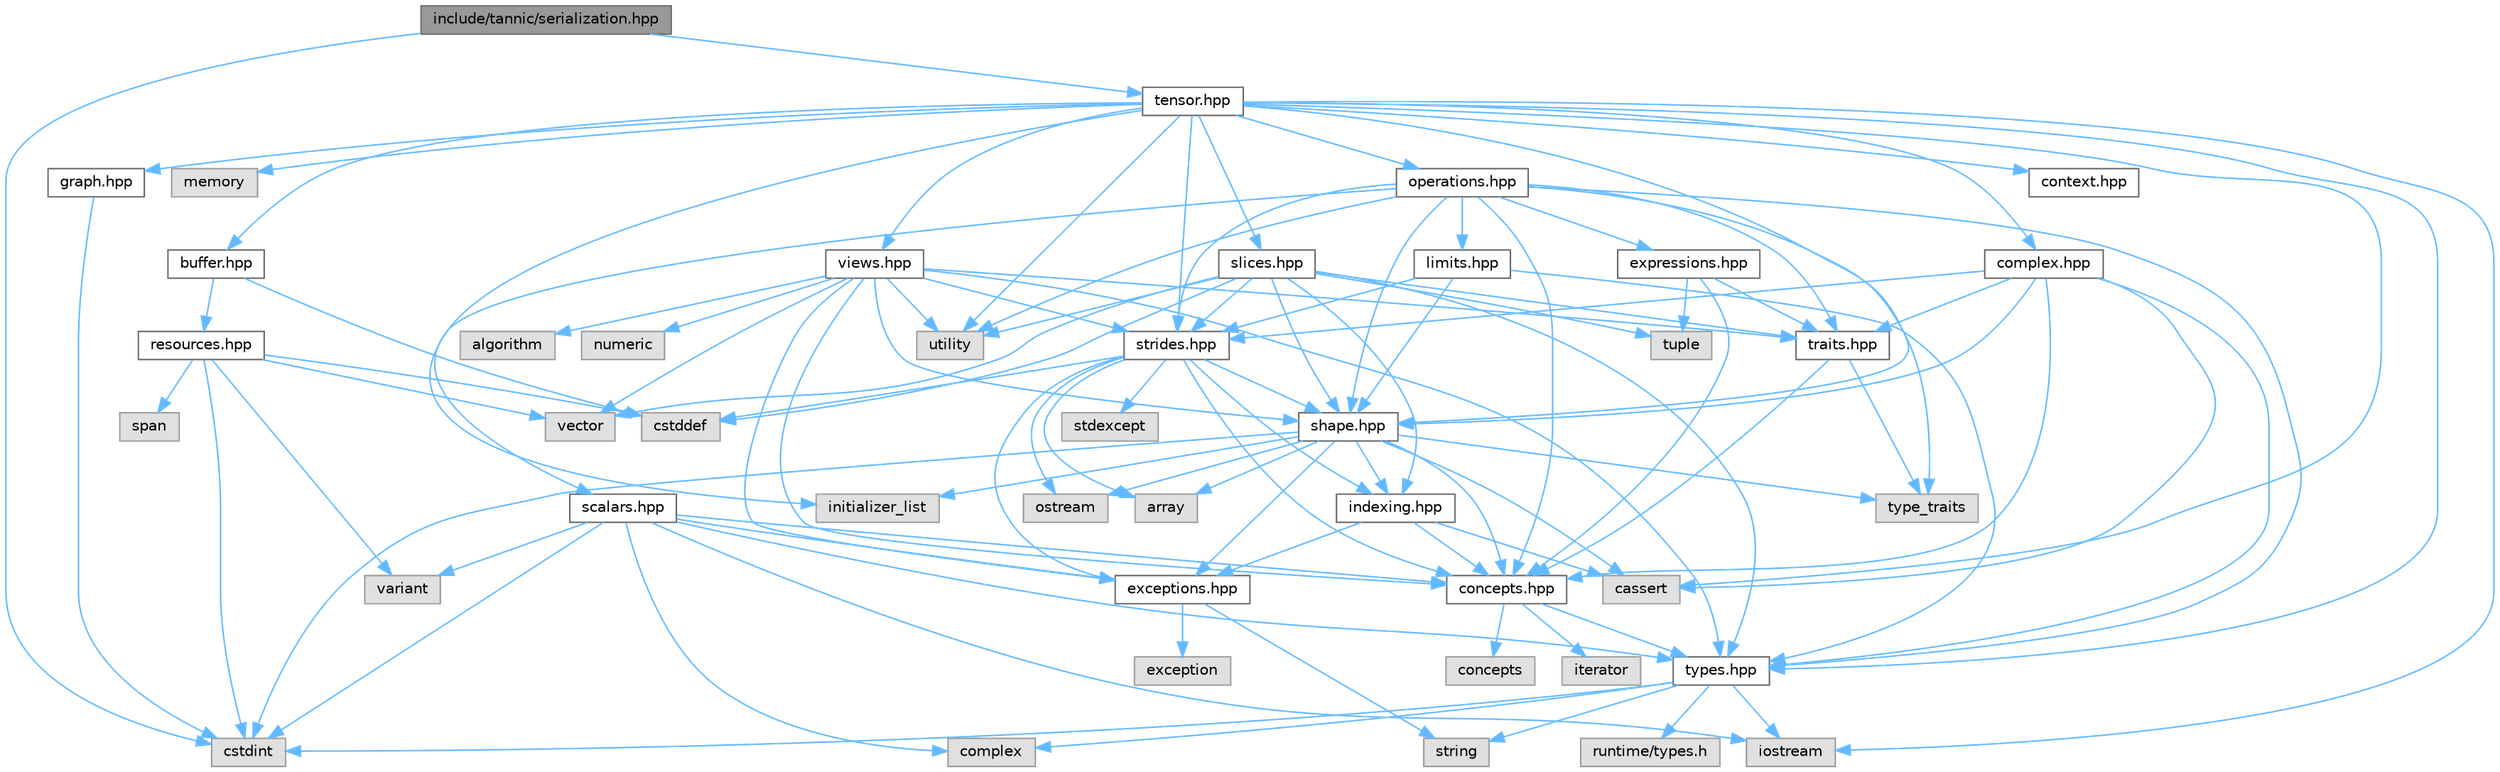 digraph "include/tannic/serialization.hpp"
{
 // LATEX_PDF_SIZE
  bgcolor="transparent";
  edge [fontname=Helvetica,fontsize=10,labelfontname=Helvetica,labelfontsize=10];
  node [fontname=Helvetica,fontsize=10,shape=box,height=0.2,width=0.4];
  Node1 [id="Node000001",label="include/tannic/serialization.hpp",height=0.2,width=0.4,color="gray40", fillcolor="grey60", style="filled", fontcolor="black",tooltip=" "];
  Node1 -> Node2 [id="edge1_Node000001_Node000002",color="steelblue1",style="solid",tooltip=" "];
  Node2 [id="Node000002",label="cstdint",height=0.2,width=0.4,color="grey60", fillcolor="#E0E0E0", style="filled",tooltip=" "];
  Node1 -> Node3 [id="edge2_Node000001_Node000003",color="steelblue1",style="solid",tooltip=" "];
  Node3 [id="Node000003",label="tensor.hpp",height=0.2,width=0.4,color="grey40", fillcolor="white", style="filled",URL="$d3/d8b/tensor_8hpp.html",tooltip=" "];
  Node3 -> Node4 [id="edge3_Node000003_Node000004",color="steelblue1",style="solid",tooltip=" "];
  Node4 [id="Node000004",label="iostream",height=0.2,width=0.4,color="grey60", fillcolor="#E0E0E0", style="filled",tooltip=" "];
  Node3 -> Node5 [id="edge4_Node000003_Node000005",color="steelblue1",style="solid",tooltip=" "];
  Node5 [id="Node000005",label="memory",height=0.2,width=0.4,color="grey60", fillcolor="#E0E0E0", style="filled",tooltip=" "];
  Node3 -> Node6 [id="edge5_Node000003_Node000006",color="steelblue1",style="solid",tooltip=" "];
  Node6 [id="Node000006",label="cassert",height=0.2,width=0.4,color="grey60", fillcolor="#E0E0E0", style="filled",tooltip=" "];
  Node3 -> Node7 [id="edge6_Node000003_Node000007",color="steelblue1",style="solid",tooltip=" "];
  Node7 [id="Node000007",label="utility",height=0.2,width=0.4,color="grey60", fillcolor="#E0E0E0", style="filled",tooltip=" "];
  Node3 -> Node8 [id="edge7_Node000003_Node000008",color="steelblue1",style="solid",tooltip=" "];
  Node8 [id="Node000008",label="initializer_list",height=0.2,width=0.4,color="grey60", fillcolor="#E0E0E0", style="filled",tooltip=" "];
  Node3 -> Node9 [id="edge8_Node000003_Node000009",color="steelblue1",style="solid",tooltip=" "];
  Node9 [id="Node000009",label="types.hpp",height=0.2,width=0.4,color="grey40", fillcolor="white", style="filled",URL="$dd/de3/types_8hpp.html",tooltip="Core type system for the Tannic Tensor Library."];
  Node9 -> Node4 [id="edge9_Node000009_Node000004",color="steelblue1",style="solid",tooltip=" "];
  Node9 -> Node2 [id="edge10_Node000009_Node000002",color="steelblue1",style="solid",tooltip=" "];
  Node9 -> Node10 [id="edge11_Node000009_Node000010",color="steelblue1",style="solid",tooltip=" "];
  Node10 [id="Node000010",label="string",height=0.2,width=0.4,color="grey60", fillcolor="#E0E0E0", style="filled",tooltip=" "];
  Node9 -> Node11 [id="edge12_Node000009_Node000011",color="steelblue1",style="solid",tooltip=" "];
  Node11 [id="Node000011",label="complex",height=0.2,width=0.4,color="grey60", fillcolor="#E0E0E0", style="filled",tooltip=" "];
  Node9 -> Node12 [id="edge13_Node000009_Node000012",color="steelblue1",style="solid",tooltip=" "];
  Node12 [id="Node000012",label="runtime/types.h",height=0.2,width=0.4,color="grey60", fillcolor="#E0E0E0", style="filled",tooltip=" "];
  Node3 -> Node13 [id="edge14_Node000003_Node000013",color="steelblue1",style="solid",tooltip=" "];
  Node13 [id="Node000013",label="shape.hpp",height=0.2,width=0.4,color="grey40", fillcolor="white", style="filled",URL="$d3/d30/shape_8hpp.html",tooltip="Defines the Shape class for representing tensor dimensions."];
  Node13 -> Node14 [id="edge15_Node000013_Node000014",color="steelblue1",style="solid",tooltip=" "];
  Node14 [id="Node000014",label="type_traits",height=0.2,width=0.4,color="grey60", fillcolor="#E0E0E0", style="filled",tooltip=" "];
  Node13 -> Node15 [id="edge16_Node000013_Node000015",color="steelblue1",style="solid",tooltip=" "];
  Node15 [id="Node000015",label="array",height=0.2,width=0.4,color="grey60", fillcolor="#E0E0E0", style="filled",tooltip=" "];
  Node13 -> Node2 [id="edge17_Node000013_Node000002",color="steelblue1",style="solid",tooltip=" "];
  Node13 -> Node6 [id="edge18_Node000013_Node000006",color="steelblue1",style="solid",tooltip=" "];
  Node13 -> Node8 [id="edge19_Node000013_Node000008",color="steelblue1",style="solid",tooltip=" "];
  Node13 -> Node16 [id="edge20_Node000013_Node000016",color="steelblue1",style="solid",tooltip=" "];
  Node16 [id="Node000016",label="ostream",height=0.2,width=0.4,color="grey60", fillcolor="#E0E0E0", style="filled",tooltip=" "];
  Node13 -> Node17 [id="edge21_Node000013_Node000017",color="steelblue1",style="solid",tooltip=" "];
  Node17 [id="Node000017",label="concepts.hpp",height=0.2,width=0.4,color="grey40", fillcolor="white", style="filled",URL="$d7/dd8/concepts_8hpp.html",tooltip="Defines core C++20 concepts used throughout the Tannic Tensor Library."];
  Node17 -> Node18 [id="edge22_Node000017_Node000018",color="steelblue1",style="solid",tooltip=" "];
  Node18 [id="Node000018",label="concepts",height=0.2,width=0.4,color="grey60", fillcolor="#E0E0E0", style="filled",tooltip=" "];
  Node17 -> Node19 [id="edge23_Node000017_Node000019",color="steelblue1",style="solid",tooltip=" "];
  Node19 [id="Node000019",label="iterator",height=0.2,width=0.4,color="grey60", fillcolor="#E0E0E0", style="filled",tooltip=" "];
  Node17 -> Node9 [id="edge24_Node000017_Node000009",color="steelblue1",style="solid",tooltip=" "];
  Node13 -> Node20 [id="edge25_Node000013_Node000020",color="steelblue1",style="solid",tooltip=" "];
  Node20 [id="Node000020",label="indexing.hpp",height=0.2,width=0.4,color="grey40", fillcolor="white", style="filled",URL="$d7/d1d/indexing_8hpp.html",tooltip=" "];
  Node20 -> Node6 [id="edge26_Node000020_Node000006",color="steelblue1",style="solid",tooltip=" "];
  Node20 -> Node17 [id="edge27_Node000020_Node000017",color="steelblue1",style="solid",tooltip=" "];
  Node20 -> Node21 [id="edge28_Node000020_Node000021",color="steelblue1",style="solid",tooltip=" "];
  Node21 [id="Node000021",label="exceptions.hpp",height=0.2,width=0.4,color="grey40", fillcolor="white", style="filled",URL="$da/d49/exceptions_8hpp.html",tooltip="Defines the exceptions used in the library."];
  Node21 -> Node22 [id="edge29_Node000021_Node000022",color="steelblue1",style="solid",tooltip=" "];
  Node22 [id="Node000022",label="exception",height=0.2,width=0.4,color="grey60", fillcolor="#E0E0E0", style="filled",tooltip=" "];
  Node21 -> Node10 [id="edge30_Node000021_Node000010",color="steelblue1",style="solid",tooltip=" "];
  Node13 -> Node21 [id="edge31_Node000013_Node000021",color="steelblue1",style="solid",tooltip=" "];
  Node3 -> Node23 [id="edge32_Node000003_Node000023",color="steelblue1",style="solid",tooltip=" "];
  Node23 [id="Node000023",label="strides.hpp",height=0.2,width=0.4,color="grey40", fillcolor="white", style="filled",URL="$d7/d08/strides_8hpp.html",tooltip="Memory layout specification for tensor dimensions in the Tannic Tensor Library."];
  Node23 -> Node15 [id="edge33_Node000023_Node000015",color="steelblue1",style="solid",tooltip=" "];
  Node23 -> Node24 [id="edge34_Node000023_Node000024",color="steelblue1",style="solid",tooltip=" "];
  Node24 [id="Node000024",label="cstddef",height=0.2,width=0.4,color="grey60", fillcolor="#E0E0E0", style="filled",tooltip=" "];
  Node23 -> Node25 [id="edge35_Node000023_Node000025",color="steelblue1",style="solid",tooltip=" "];
  Node25 [id="Node000025",label="stdexcept",height=0.2,width=0.4,color="grey60", fillcolor="#E0E0E0", style="filled",tooltip=" "];
  Node23 -> Node16 [id="edge36_Node000023_Node000016",color="steelblue1",style="solid",tooltip=" "];
  Node23 -> Node17 [id="edge37_Node000023_Node000017",color="steelblue1",style="solid",tooltip=" "];
  Node23 -> Node13 [id="edge38_Node000023_Node000013",color="steelblue1",style="solid",tooltip=" "];
  Node23 -> Node20 [id="edge39_Node000023_Node000020",color="steelblue1",style="solid",tooltip=" "];
  Node23 -> Node21 [id="edge40_Node000023_Node000021",color="steelblue1",style="solid",tooltip=" "];
  Node3 -> Node26 [id="edge41_Node000003_Node000026",color="steelblue1",style="solid",tooltip=" "];
  Node26 [id="Node000026",label="buffer.hpp",height=0.2,width=0.4,color="grey40", fillcolor="white", style="filled",URL="$da/d1d/buffer_8hpp.html",tooltip="Memory buffer management for tensor storage."];
  Node26 -> Node24 [id="edge42_Node000026_Node000024",color="steelblue1",style="solid",tooltip=" "];
  Node26 -> Node27 [id="edge43_Node000026_Node000027",color="steelblue1",style="solid",tooltip=" "];
  Node27 [id="Node000027",label="resources.hpp",height=0.2,width=0.4,color="grey40", fillcolor="white", style="filled",URL="$d1/dee/resources_8hpp.html",tooltip="Memory resource management for heterogeneous computing."];
  Node27 -> Node2 [id="edge44_Node000027_Node000002",color="steelblue1",style="solid",tooltip=" "];
  Node27 -> Node24 [id="edge45_Node000027_Node000024",color="steelblue1",style="solid",tooltip=" "];
  Node27 -> Node28 [id="edge46_Node000027_Node000028",color="steelblue1",style="solid",tooltip=" "];
  Node28 [id="Node000028",label="span",height=0.2,width=0.4,color="grey60", fillcolor="#E0E0E0", style="filled",tooltip=" "];
  Node27 -> Node29 [id="edge47_Node000027_Node000029",color="steelblue1",style="solid",tooltip=" "];
  Node29 [id="Node000029",label="vector",height=0.2,width=0.4,color="grey60", fillcolor="#E0E0E0", style="filled",tooltip=" "];
  Node27 -> Node30 [id="edge48_Node000027_Node000030",color="steelblue1",style="solid",tooltip=" "];
  Node30 [id="Node000030",label="variant",height=0.2,width=0.4,color="grey60", fillcolor="#E0E0E0", style="filled",tooltip=" "];
  Node3 -> Node31 [id="edge49_Node000003_Node000031",color="steelblue1",style="solid",tooltip=" "];
  Node31 [id="Node000031",label="slices.hpp",height=0.2,width=0.4,color="grey40", fillcolor="white", style="filled",URL="$d4/d71/slices_8hpp.html",tooltip="Implements tensor slicing for expression templates in the Tannic Tensor Library."];
  Node31 -> Node32 [id="edge50_Node000031_Node000032",color="steelblue1",style="solid",tooltip=" "];
  Node32 [id="Node000032",label="tuple",height=0.2,width=0.4,color="grey60", fillcolor="#E0E0E0", style="filled",tooltip=" "];
  Node31 -> Node7 [id="edge51_Node000031_Node000007",color="steelblue1",style="solid",tooltip=" "];
  Node31 -> Node24 [id="edge52_Node000031_Node000024",color="steelblue1",style="solid",tooltip=" "];
  Node31 -> Node29 [id="edge53_Node000031_Node000029",color="steelblue1",style="solid",tooltip=" "];
  Node31 -> Node9 [id="edge54_Node000031_Node000009",color="steelblue1",style="solid",tooltip=" "];
  Node31 -> Node33 [id="edge55_Node000031_Node000033",color="steelblue1",style="solid",tooltip=" "];
  Node33 [id="Node000033",label="traits.hpp",height=0.2,width=0.4,color="grey40", fillcolor="white", style="filled",URL="$df/d73/traits_8hpp.html",tooltip=" "];
  Node33 -> Node14 [id="edge56_Node000033_Node000014",color="steelblue1",style="solid",tooltip=" "];
  Node33 -> Node17 [id="edge57_Node000033_Node000017",color="steelblue1",style="solid",tooltip=" "];
  Node31 -> Node13 [id="edge58_Node000031_Node000013",color="steelblue1",style="solid",tooltip=" "];
  Node31 -> Node23 [id="edge59_Node000031_Node000023",color="steelblue1",style="solid",tooltip=" "];
  Node31 -> Node20 [id="edge60_Node000031_Node000020",color="steelblue1",style="solid",tooltip=" "];
  Node3 -> Node34 [id="edge61_Node000003_Node000034",color="steelblue1",style="solid",tooltip=" "];
  Node34 [id="Node000034",label="views.hpp",height=0.2,width=0.4,color="grey40", fillcolor="white", style="filled",URL="$de/d49/views_8hpp.html",tooltip=" "];
  Node34 -> Node7 [id="edge62_Node000034_Node000007",color="steelblue1",style="solid",tooltip=" "];
  Node34 -> Node35 [id="edge63_Node000034_Node000035",color="steelblue1",style="solid",tooltip=" "];
  Node35 [id="Node000035",label="algorithm",height=0.2,width=0.4,color="grey60", fillcolor="#E0E0E0", style="filled",tooltip=" "];
  Node34 -> Node36 [id="edge64_Node000034_Node000036",color="steelblue1",style="solid",tooltip=" "];
  Node36 [id="Node000036",label="numeric",height=0.2,width=0.4,color="grey60", fillcolor="#E0E0E0", style="filled",tooltip=" "];
  Node34 -> Node29 [id="edge65_Node000034_Node000029",color="steelblue1",style="solid",tooltip=" "];
  Node34 -> Node9 [id="edge66_Node000034_Node000009",color="steelblue1",style="solid",tooltip=" "];
  Node34 -> Node33 [id="edge67_Node000034_Node000033",color="steelblue1",style="solid",tooltip=" "];
  Node34 -> Node13 [id="edge68_Node000034_Node000013",color="steelblue1",style="solid",tooltip=" "];
  Node34 -> Node23 [id="edge69_Node000034_Node000023",color="steelblue1",style="solid",tooltip=" "];
  Node34 -> Node17 [id="edge70_Node000034_Node000017",color="steelblue1",style="solid",tooltip=" "];
  Node34 -> Node21 [id="edge71_Node000034_Node000021",color="steelblue1",style="solid",tooltip=" "];
  Node3 -> Node37 [id="edge72_Node000003_Node000037",color="steelblue1",style="solid",tooltip=" "];
  Node37 [id="Node000037",label="operations.hpp",height=0.2,width=0.4,color="grey40", fillcolor="white", style="filled",URL="$d6/d00/operations_8hpp.html",tooltip=" "];
  Node37 -> Node7 [id="edge73_Node000037_Node000007",color="steelblue1",style="solid",tooltip=" "];
  Node37 -> Node14 [id="edge74_Node000037_Node000014",color="steelblue1",style="solid",tooltip=" "];
  Node37 -> Node17 [id="edge75_Node000037_Node000017",color="steelblue1",style="solid",tooltip=" "];
  Node37 -> Node38 [id="edge76_Node000037_Node000038",color="steelblue1",style="solid",tooltip=" "];
  Node38 [id="Node000038",label="expressions.hpp",height=0.2,width=0.4,color="grey40", fillcolor="white", style="filled",URL="$d5/d8b/expressions_8hpp.html",tooltip=" "];
  Node38 -> Node32 [id="edge77_Node000038_Node000032",color="steelblue1",style="solid",tooltip=" "];
  Node38 -> Node33 [id="edge78_Node000038_Node000033",color="steelblue1",style="solid",tooltip=" "];
  Node38 -> Node17 [id="edge79_Node000038_Node000017",color="steelblue1",style="solid",tooltip=" "];
  Node37 -> Node9 [id="edge80_Node000037_Node000009",color="steelblue1",style="solid",tooltip=" "];
  Node37 -> Node13 [id="edge81_Node000037_Node000013",color="steelblue1",style="solid",tooltip=" "];
  Node37 -> Node23 [id="edge82_Node000037_Node000023",color="steelblue1",style="solid",tooltip=" "];
  Node37 -> Node33 [id="edge83_Node000037_Node000033",color="steelblue1",style="solid",tooltip=" "];
  Node37 -> Node39 [id="edge84_Node000037_Node000039",color="steelblue1",style="solid",tooltip=" "];
  Node39 [id="Node000039",label="scalars.hpp",height=0.2,width=0.4,color="grey40", fillcolor="white", style="filled",URL="$d3/d3c/scalars_8hpp.html",tooltip=" "];
  Node39 -> Node4 [id="edge85_Node000039_Node000004",color="steelblue1",style="solid",tooltip=" "];
  Node39 -> Node30 [id="edge86_Node000039_Node000030",color="steelblue1",style="solid",tooltip=" "];
  Node39 -> Node11 [id="edge87_Node000039_Node000011",color="steelblue1",style="solid",tooltip=" "];
  Node39 -> Node2 [id="edge88_Node000039_Node000002",color="steelblue1",style="solid",tooltip=" "];
  Node39 -> Node9 [id="edge89_Node000039_Node000009",color="steelblue1",style="solid",tooltip=" "];
  Node39 -> Node17 [id="edge90_Node000039_Node000017",color="steelblue1",style="solid",tooltip=" "];
  Node39 -> Node21 [id="edge91_Node000039_Node000021",color="steelblue1",style="solid",tooltip=" "];
  Node37 -> Node40 [id="edge92_Node000037_Node000040",color="steelblue1",style="solid",tooltip=" "];
  Node40 [id="Node000040",label="limits.hpp",height=0.2,width=0.4,color="grey40", fillcolor="white", style="filled",URL="$d7/df0/limits_8hpp.html",tooltip=" "];
  Node40 -> Node9 [id="edge93_Node000040_Node000009",color="steelblue1",style="solid",tooltip=" "];
  Node40 -> Node13 [id="edge94_Node000040_Node000013",color="steelblue1",style="solid",tooltip=" "];
  Node40 -> Node23 [id="edge95_Node000040_Node000023",color="steelblue1",style="solid",tooltip=" "];
  Node3 -> Node41 [id="edge96_Node000003_Node000041",color="steelblue1",style="solid",tooltip=" "];
  Node41 [id="Node000041",label="complex.hpp",height=0.2,width=0.4,color="grey40", fillcolor="white", style="filled",URL="$db/dd8/complex_8hpp.html",tooltip=" "];
  Node41 -> Node17 [id="edge97_Node000041_Node000017",color="steelblue1",style="solid",tooltip=" "];
  Node41 -> Node9 [id="edge98_Node000041_Node000009",color="steelblue1",style="solid",tooltip=" "];
  Node41 -> Node13 [id="edge99_Node000041_Node000013",color="steelblue1",style="solid",tooltip=" "];
  Node41 -> Node23 [id="edge100_Node000041_Node000023",color="steelblue1",style="solid",tooltip=" "];
  Node41 -> Node33 [id="edge101_Node000041_Node000033",color="steelblue1",style="solid",tooltip=" "];
  Node41 -> Node6 [id="edge102_Node000041_Node000006",color="steelblue1",style="solid",tooltip=" "];
  Node3 -> Node42 [id="edge103_Node000003_Node000042",color="steelblue1",style="solid",tooltip=" "];
  Node42 [id="Node000042",label="graph.hpp",height=0.2,width=0.4,color="grey40", fillcolor="white", style="filled",URL="$d9/de9/graph_8hpp.html",tooltip=" "];
  Node42 -> Node2 [id="edge104_Node000042_Node000002",color="steelblue1",style="solid",tooltip=" "];
  Node3 -> Node43 [id="edge105_Node000003_Node000043",color="steelblue1",style="solid",tooltip=" "];
  Node43 [id="Node000043",label="context.hpp",height=0.2,width=0.4,color="grey40", fillcolor="white", style="filled",URL="$d2/da3/context_8hpp.html",tooltip=" "];
}
